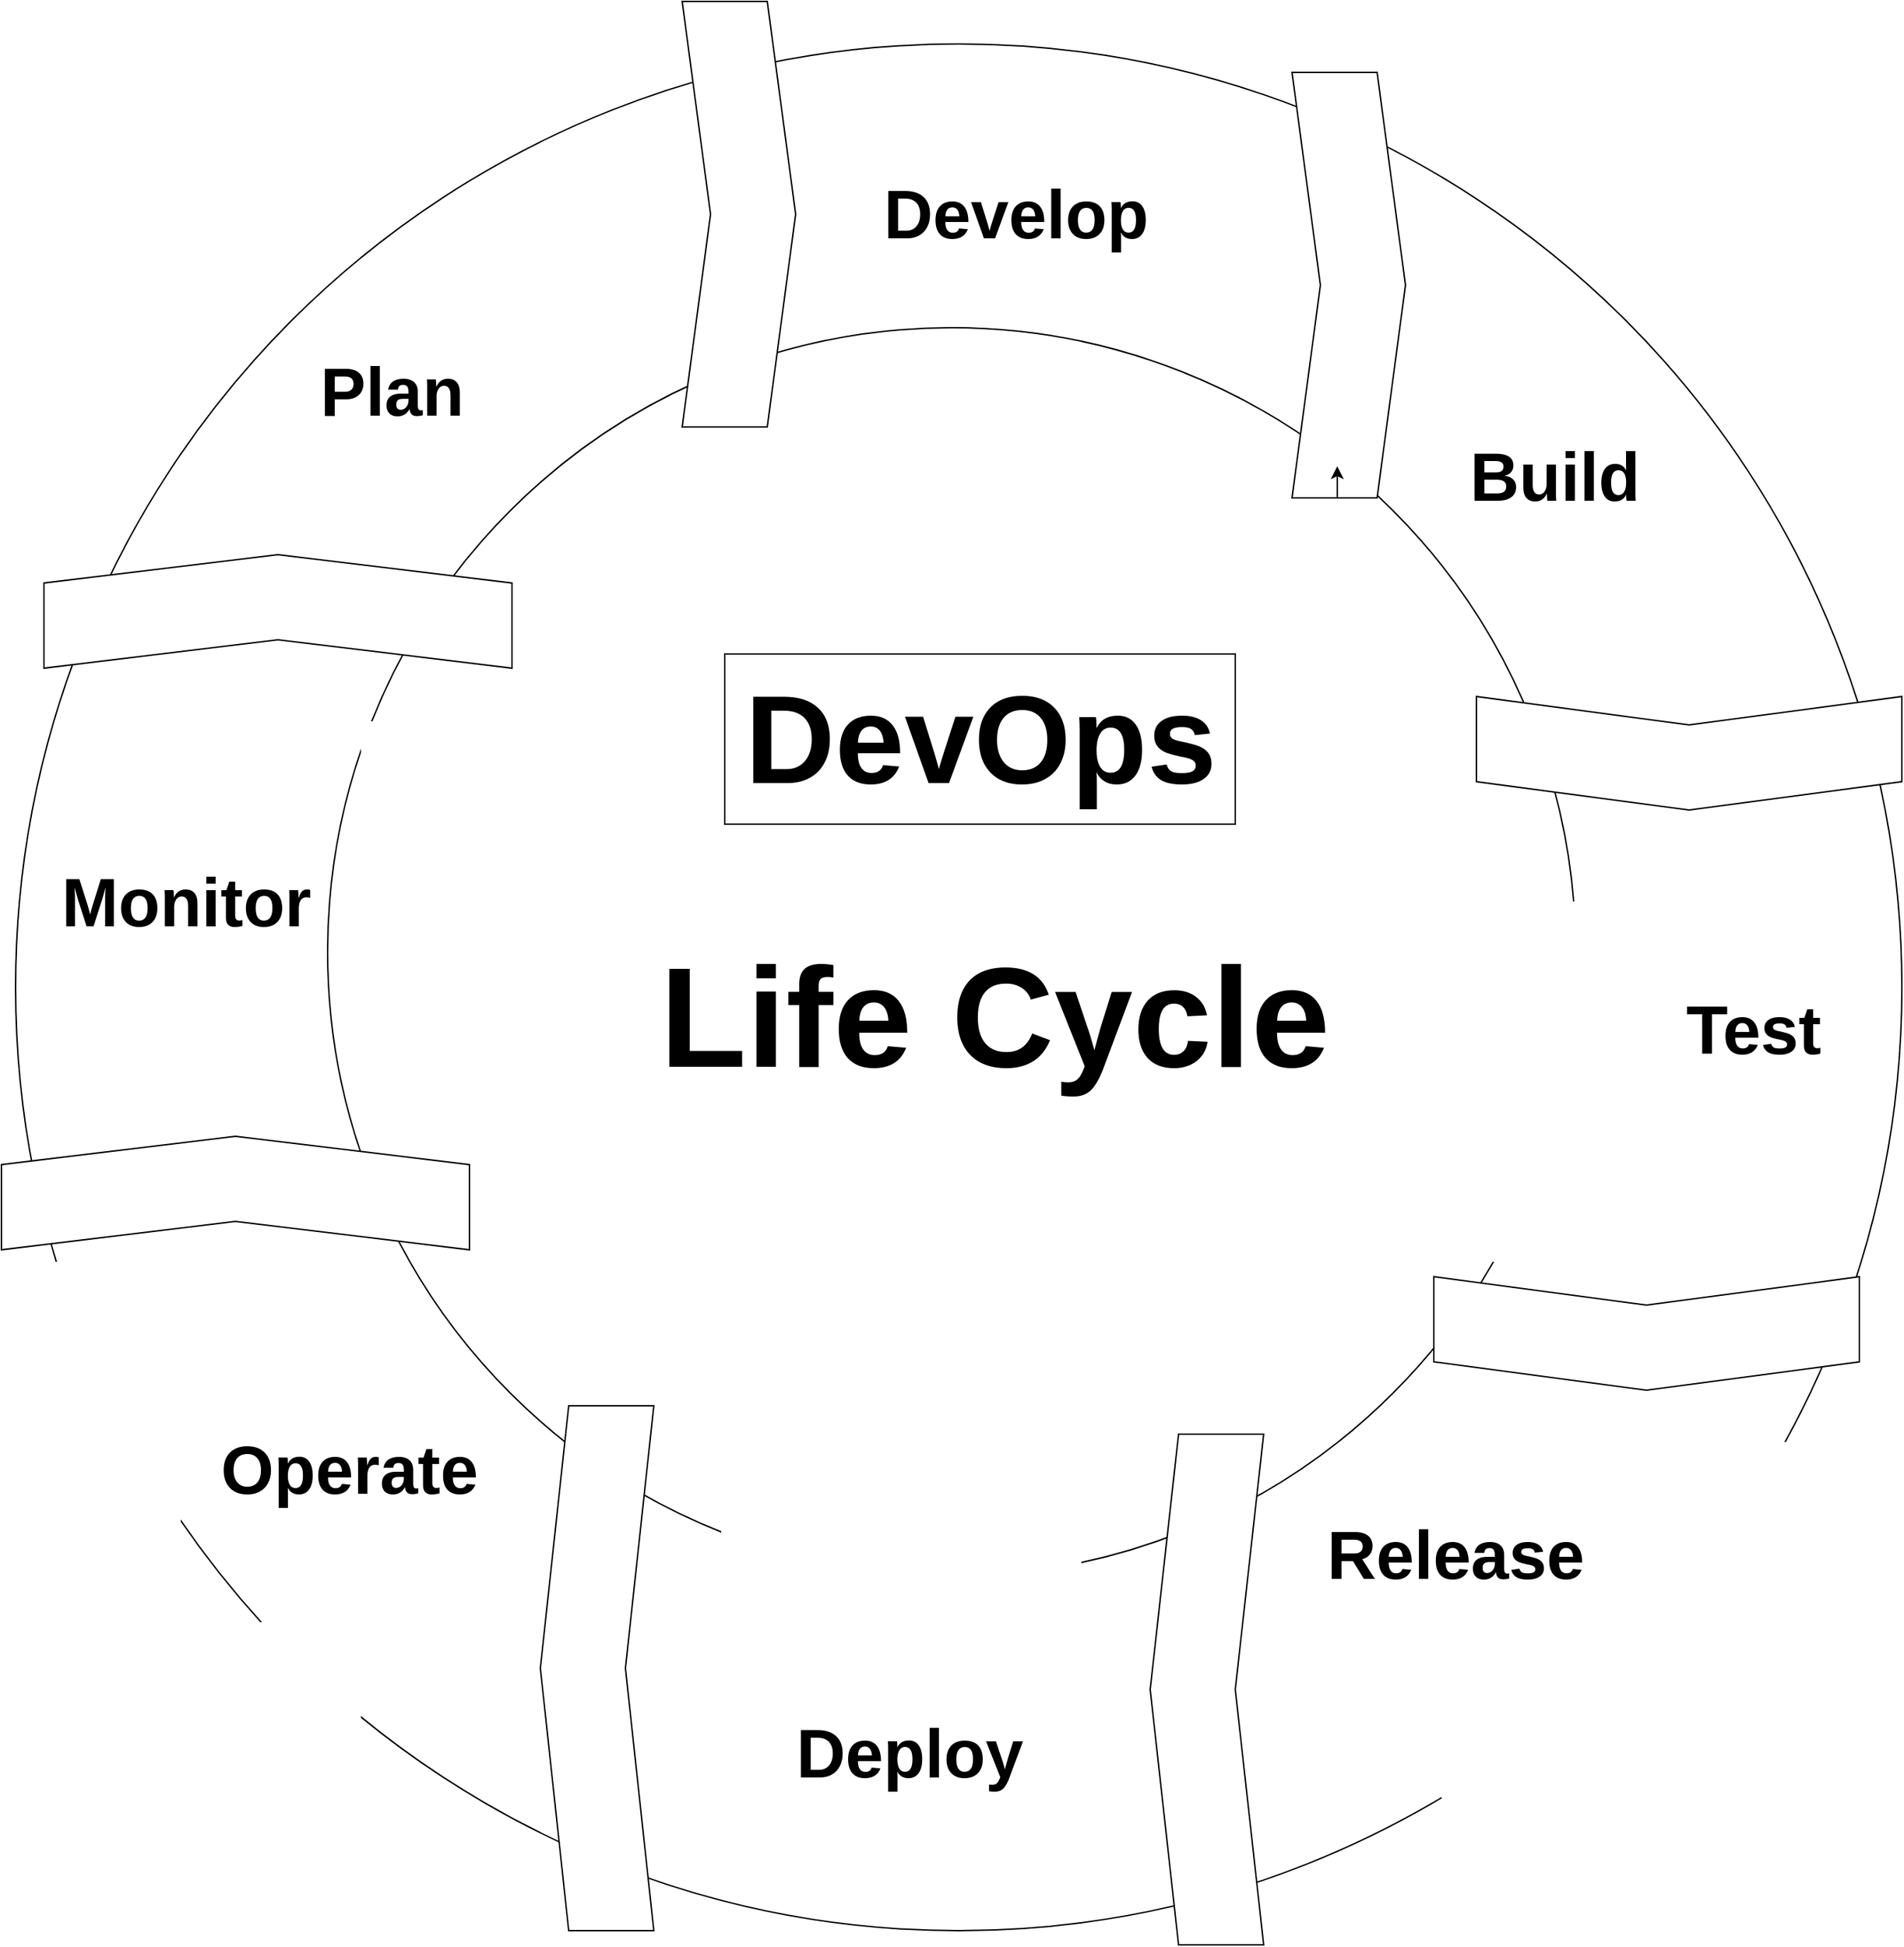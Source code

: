 <mxfile version="28.2.0">
  <diagram name="Page-1" id="iTVzrAQluBWMgvImate6">
    <mxGraphModel dx="2963" dy="1615" grid="1" gridSize="10" guides="1" tooltips="1" connect="1" arrows="1" fold="1" page="1" pageScale="1" pageWidth="827" pageHeight="1169" math="0" shadow="0">
      <root>
        <mxCell id="0" />
        <mxCell id="1" parent="0" />
        <mxCell id="Cm8HBesDmXAJ4r1UtF1I-2" value="" style="ellipse;whiteSpace=wrap;html=1;aspect=fixed;fillColor=light-dark(#FFFFFF,#CC99FF);" vertex="1" parent="1">
          <mxGeometry x="250" y="220" width="1330" height="1330" as="geometry" />
        </mxCell>
        <mxCell id="Cm8HBesDmXAJ4r1UtF1I-10" value="" style="ellipse;whiteSpace=wrap;html=1;fillColor=light-dark(#FFFFFF,#CCE5FF);" vertex="1" parent="1">
          <mxGeometry x="470" y="420" width="880" height="880" as="geometry" />
        </mxCell>
        <mxCell id="Cm8HBesDmXAJ4r1UtF1I-25" value="" style="shape=step;perimeter=stepPerimeter;whiteSpace=wrap;html=1;fixedSize=1;direction=east;fillColor=light-dark(#FFFFFF,#6666FF);" vertex="1" parent="1">
          <mxGeometry x="720" y="190" width="80" height="300" as="geometry" />
        </mxCell>
        <mxCell id="Cm8HBesDmXAJ4r1UtF1I-26" value="" style="shape=step;perimeter=stepPerimeter;whiteSpace=wrap;html=1;fixedSize=1;direction=east;fillColor=light-dark(#FFFFFF,#6666FF);" vertex="1" parent="1">
          <mxGeometry x="1150" y="240" width="80" height="300" as="geometry" />
        </mxCell>
        <mxCell id="Cm8HBesDmXAJ4r1UtF1I-27" value="" style="shape=step;perimeter=stepPerimeter;whiteSpace=wrap;html=1;fixedSize=1;direction=south;fillColor=light-dark(#FFFFFF,#6666FF);strokeColor=light-dark(#000000,#6666FF);" vertex="1" parent="1">
          <mxGeometry x="1280" y="680" width="300" height="80" as="geometry" />
        </mxCell>
        <mxCell id="Cm8HBesDmXAJ4r1UtF1I-28" value="" style="shape=step;perimeter=stepPerimeter;whiteSpace=wrap;html=1;fixedSize=1;direction=south;fillColor=light-dark(#FFFFFF,#6666FF);" vertex="1" parent="1">
          <mxGeometry x="1250" y="1089" width="300" height="80" as="geometry" />
        </mxCell>
        <mxCell id="Cm8HBesDmXAJ4r1UtF1I-30" value="" style="shape=step;perimeter=stepPerimeter;whiteSpace=wrap;html=1;fixedSize=1;direction=west;fillColor=light-dark(#FFFFFF,#6666FF);" vertex="1" parent="1">
          <mxGeometry x="1050" y="1200" width="80" height="360" as="geometry" />
        </mxCell>
        <mxCell id="Cm8HBesDmXAJ4r1UtF1I-31" value="" style="shape=step;perimeter=stepPerimeter;whiteSpace=wrap;html=1;fixedSize=1;direction=west;fillColor=light-dark(#FFFFFF,#6666FF);" vertex="1" parent="1">
          <mxGeometry x="620" y="1180" width="80" height="370" as="geometry" />
        </mxCell>
        <mxCell id="Cm8HBesDmXAJ4r1UtF1I-32" value="" style="shape=step;perimeter=stepPerimeter;whiteSpace=wrap;html=1;fixedSize=1;direction=north;fillColor=light-dark(#FFFFFF,#6666FF);" vertex="1" parent="1">
          <mxGeometry x="240" y="990" width="330" height="80" as="geometry" />
        </mxCell>
        <mxCell id="Cm8HBesDmXAJ4r1UtF1I-34" value="" style="shape=step;perimeter=stepPerimeter;whiteSpace=wrap;html=1;fixedSize=1;direction=north;fillColor=light-dark(#FFFFFF,#6666FF);" vertex="1" parent="1">
          <mxGeometry x="270" y="580" width="330" height="80" as="geometry" />
        </mxCell>
        <mxCell id="Cm8HBesDmXAJ4r1UtF1I-35" style="edgeStyle=orthogonalEdgeStyle;rounded=0;orthogonalLoop=1;jettySize=auto;html=1;exitX=0.25;exitY=1;exitDx=0;exitDy=0;entryX=0.809;entryY=0.111;entryDx=0;entryDy=0;entryPerimeter=0;" edge="1" parent="1" source="Cm8HBesDmXAJ4r1UtF1I-26" target="Cm8HBesDmXAJ4r1UtF1I-10">
          <mxGeometry relative="1" as="geometry" />
        </mxCell>
        <mxCell id="Cm8HBesDmXAJ4r1UtF1I-36" value="&lt;div&gt;&lt;font style=&quot;font-size: 100px; color: light-dark(rgb(0, 0, 0), rgb(0, 0, 51));&quot;&gt;&lt;b style=&quot;&quot;&gt;Life Cycle&lt;/b&gt;&lt;/font&gt;&lt;/div&gt;" style="text;html=1;align=center;verticalAlign=middle;resizable=0;points=[];autosize=1;strokeColor=light-dark(transparent,#66FFFF);fillColor=none;" vertex="1" parent="1">
          <mxGeometry x="690" y="840" width="500" height="130" as="geometry" />
        </mxCell>
        <mxCell id="Cm8HBesDmXAJ4r1UtF1I-41" value="&lt;b&gt;&lt;font style=&quot;font-size: 48px; color: light-dark(rgb(0, 0, 0), rgb(0, 0, 51));&quot;&gt;Plan&lt;/font&gt;&lt;/b&gt;" style="text;html=1;align=center;verticalAlign=middle;resizable=0;points=[];autosize=1;strokeColor=none;fillColor=none;" vertex="1" parent="1">
          <mxGeometry x="455" y="430" width="120" height="70" as="geometry" />
        </mxCell>
        <mxCell id="Cm8HBesDmXAJ4r1UtF1I-42" value="&lt;font style=&quot;font-size: 48px; color: light-dark(rgb(0, 0, 0), rgb(0, 0, 51));&quot;&gt;&lt;b&gt;Develop&lt;/b&gt;&lt;/font&gt;" style="text;html=1;align=center;verticalAlign=middle;resizable=0;points=[];autosize=1;strokeColor=none;fillColor=none;" vertex="1" parent="1">
          <mxGeometry x="850" y="305" width="210" height="70" as="geometry" />
        </mxCell>
        <mxCell id="Cm8HBesDmXAJ4r1UtF1I-44" value="&lt;b&gt;&lt;font style=&quot;font-size: 48px; color: light-dark(rgb(0, 0, 0), rgb(0, 0, 51));&quot;&gt;Build&lt;/font&gt;&lt;/b&gt;" style="text;html=1;align=center;verticalAlign=middle;resizable=0;points=[];autosize=1;strokeColor=none;fillColor=none;" vertex="1" parent="1">
          <mxGeometry x="1265" y="490" width="140" height="70" as="geometry" />
        </mxCell>
        <mxCell id="Cm8HBesDmXAJ4r1UtF1I-45" value="&lt;b&gt;&lt;font style=&quot;font-size: 48px; color: light-dark(rgb(0, 0, 0), rgb(0, 0, 51));&quot;&gt;Test&lt;/font&gt;&lt;/b&gt;" style="text;html=1;align=center;verticalAlign=middle;resizable=0;points=[];autosize=1;strokeColor=none;fillColor=none;" vertex="1" parent="1">
          <mxGeometry x="1415" y="880" width="120" height="70" as="geometry" />
        </mxCell>
        <mxCell id="Cm8HBesDmXAJ4r1UtF1I-46" value="&lt;b&gt;&lt;font style=&quot;font-size: 48px; color: light-dark(rgb(0, 0, 0), rgb(0, 0, 51));&quot;&gt;Release&lt;/font&gt;&lt;/b&gt;" style="text;html=1;align=center;verticalAlign=middle;resizable=0;points=[];autosize=1;strokeColor=none;fillColor=none;" vertex="1" parent="1">
          <mxGeometry x="1165" y="1250" width="200" height="70" as="geometry" />
        </mxCell>
        <mxCell id="Cm8HBesDmXAJ4r1UtF1I-48" value="&lt;b&gt;&lt;font style=&quot;font-size: 48px; color: light-dark(rgb(0, 0, 0), rgb(0, 0, 51));&quot;&gt;Deploy&lt;/font&gt;&lt;/b&gt;" style="text;html=1;align=center;verticalAlign=middle;resizable=0;points=[];autosize=1;strokeColor=none;fillColor=none;" vertex="1" parent="1">
          <mxGeometry x="790" y="1390" width="180" height="70" as="geometry" />
        </mxCell>
        <mxCell id="Cm8HBesDmXAJ4r1UtF1I-49" value="&lt;b&gt;&lt;font style=&quot;font-size: 48px; color: light-dark(rgb(0, 0, 0), rgb(0, 0, 51));&quot;&gt;Operate&lt;/font&gt;&lt;/b&gt;" style="text;html=1;align=center;verticalAlign=middle;resizable=0;points=[];autosize=1;strokeColor=none;fillColor=none;" vertex="1" parent="1">
          <mxGeometry x="385" y="1190" width="200" height="70" as="geometry" />
        </mxCell>
        <mxCell id="Cm8HBesDmXAJ4r1UtF1I-50" value="&lt;b&gt;&lt;font style=&quot;font-size: 48px; color: light-dark(rgb(0, 0, 0), rgb(0, 0, 51));&quot;&gt;Monitor&lt;/font&gt;&lt;/b&gt;" style="text;html=1;align=center;verticalAlign=middle;resizable=0;points=[];autosize=1;strokeColor=none;fillColor=none;" vertex="1" parent="1">
          <mxGeometry x="270" y="790" width="200" height="70" as="geometry" />
        </mxCell>
        <mxCell id="Cm8HBesDmXAJ4r1UtF1I-54" value="&lt;b&gt;&lt;font style=&quot;font-size: 88px; color: light-dark(rgb(0, 0, 0), rgb(0, 0, 51));&quot;&gt;DevOps&lt;/font&gt;&lt;/b&gt;" style="text;html=1;align=center;verticalAlign=middle;resizable=0;points=[];autosize=1;strokeColor=light-dark(#000000,#000033);fillColor=none;" vertex="1" parent="1">
          <mxGeometry x="750" y="650" width="360" height="120" as="geometry" />
        </mxCell>
      </root>
    </mxGraphModel>
  </diagram>
</mxfile>
